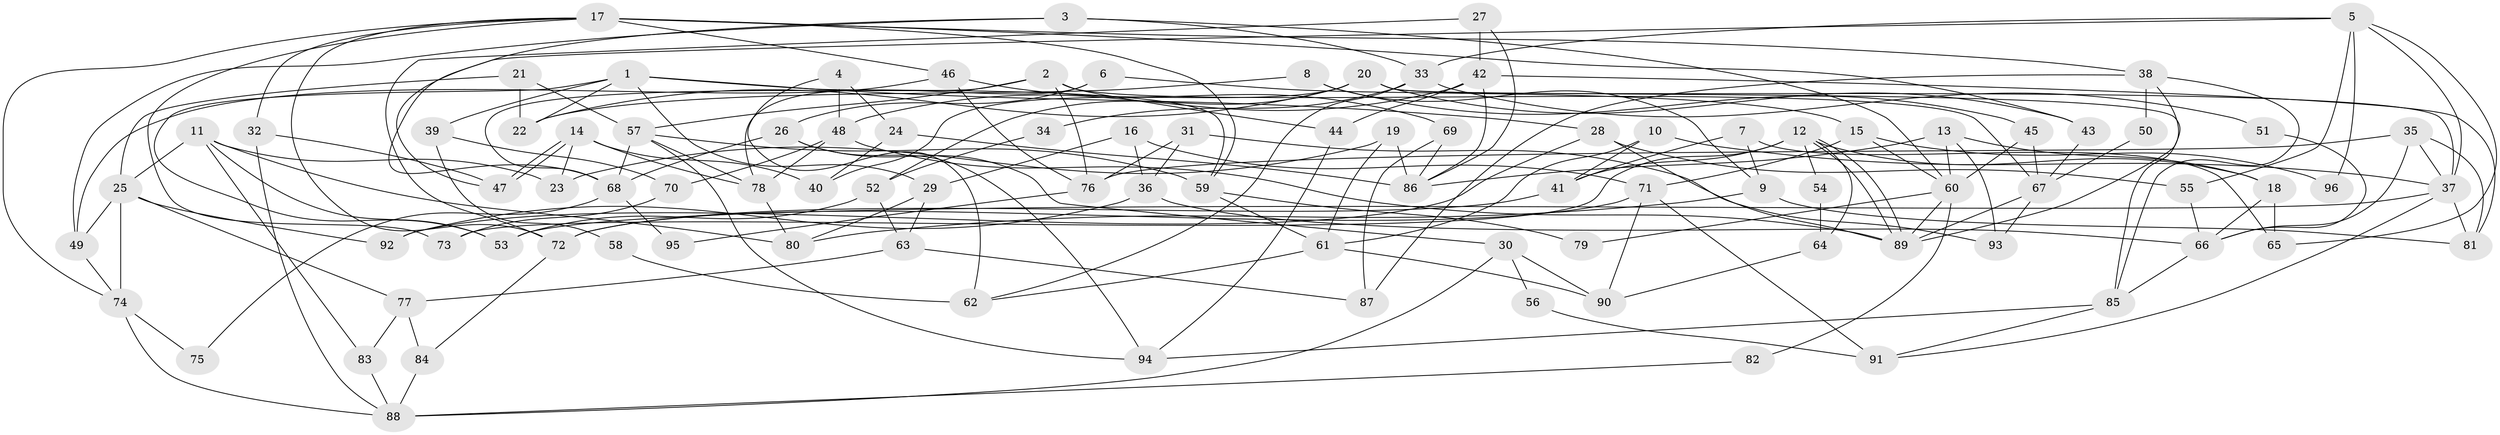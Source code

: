 // Generated by graph-tools (version 1.1) at 2025/35/03/09/25 02:35:57]
// undirected, 96 vertices, 192 edges
graph export_dot {
graph [start="1"]
  node [color=gray90,style=filled];
  1;
  2;
  3;
  4;
  5;
  6;
  7;
  8;
  9;
  10;
  11;
  12;
  13;
  14;
  15;
  16;
  17;
  18;
  19;
  20;
  21;
  22;
  23;
  24;
  25;
  26;
  27;
  28;
  29;
  30;
  31;
  32;
  33;
  34;
  35;
  36;
  37;
  38;
  39;
  40;
  41;
  42;
  43;
  44;
  45;
  46;
  47;
  48;
  49;
  50;
  51;
  52;
  53;
  54;
  55;
  56;
  57;
  58;
  59;
  60;
  61;
  62;
  63;
  64;
  65;
  66;
  67;
  68;
  69;
  70;
  71;
  72;
  73;
  74;
  75;
  76;
  77;
  78;
  79;
  80;
  81;
  82;
  83;
  84;
  85;
  86;
  87;
  88;
  89;
  90;
  91;
  92;
  93;
  94;
  95;
  96;
  1 -- 29;
  1 -- 28;
  1 -- 22;
  1 -- 39;
  1 -- 53;
  1 -- 59;
  2 -- 68;
  2 -- 67;
  2 -- 44;
  2 -- 57;
  2 -- 76;
  3 -- 68;
  3 -- 60;
  3 -- 33;
  3 -- 49;
  4 -- 48;
  4 -- 62;
  4 -- 24;
  5 -- 37;
  5 -- 47;
  5 -- 33;
  5 -- 55;
  5 -- 65;
  5 -- 96;
  6 -- 26;
  6 -- 78;
  6 -- 15;
  7 -- 9;
  7 -- 65;
  7 -- 41;
  8 -- 9;
  8 -- 22;
  8 -- 45;
  9 -- 80;
  9 -- 81;
  10 -- 37;
  10 -- 41;
  10 -- 61;
  11 -- 23;
  11 -- 25;
  11 -- 53;
  11 -- 80;
  11 -- 83;
  12 -- 89;
  12 -- 89;
  12 -- 18;
  12 -- 41;
  12 -- 54;
  12 -- 64;
  12 -- 73;
  13 -- 86;
  13 -- 60;
  13 -- 18;
  13 -- 93;
  14 -- 47;
  14 -- 47;
  14 -- 78;
  14 -- 23;
  14 -- 40;
  15 -- 71;
  15 -- 60;
  15 -- 96;
  16 -- 36;
  16 -- 71;
  16 -- 29;
  17 -- 43;
  17 -- 74;
  17 -- 32;
  17 -- 38;
  17 -- 46;
  17 -- 59;
  17 -- 72;
  17 -- 73;
  18 -- 66;
  18 -- 65;
  19 -- 61;
  19 -- 86;
  19 -- 23;
  20 -- 52;
  20 -- 85;
  20 -- 22;
  20 -- 37;
  20 -- 40;
  20 -- 43;
  21 -- 22;
  21 -- 57;
  21 -- 25;
  24 -- 40;
  24 -- 86;
  25 -- 49;
  25 -- 74;
  25 -- 77;
  25 -- 92;
  26 -- 94;
  26 -- 30;
  26 -- 68;
  27 -- 42;
  27 -- 72;
  27 -- 86;
  28 -- 89;
  28 -- 92;
  28 -- 55;
  29 -- 80;
  29 -- 63;
  30 -- 90;
  30 -- 88;
  30 -- 56;
  31 -- 93;
  31 -- 76;
  31 -- 36;
  32 -- 88;
  32 -- 47;
  33 -- 34;
  33 -- 51;
  33 -- 62;
  34 -- 52;
  35 -- 66;
  35 -- 37;
  35 -- 76;
  35 -- 81;
  36 -- 66;
  36 -- 92;
  37 -- 53;
  37 -- 81;
  37 -- 91;
  38 -- 87;
  38 -- 50;
  38 -- 85;
  38 -- 89;
  39 -- 70;
  39 -- 58;
  41 -- 72;
  42 -- 81;
  42 -- 86;
  42 -- 44;
  42 -- 48;
  43 -- 67;
  44 -- 94;
  45 -- 60;
  45 -- 67;
  46 -- 76;
  46 -- 49;
  46 -- 69;
  48 -- 89;
  48 -- 70;
  48 -- 78;
  49 -- 74;
  50 -- 67;
  51 -- 66;
  52 -- 63;
  52 -- 53;
  54 -- 64;
  55 -- 66;
  56 -- 91;
  57 -- 59;
  57 -- 68;
  57 -- 78;
  57 -- 94;
  58 -- 62;
  59 -- 61;
  59 -- 79;
  60 -- 89;
  60 -- 79;
  60 -- 82;
  61 -- 62;
  61 -- 90;
  63 -- 77;
  63 -- 87;
  64 -- 90;
  66 -- 85;
  67 -- 89;
  67 -- 93;
  68 -- 75;
  68 -- 95;
  69 -- 86;
  69 -- 87;
  70 -- 73;
  71 -- 72;
  71 -- 91;
  71 -- 90;
  72 -- 84;
  74 -- 75;
  74 -- 88;
  76 -- 95;
  77 -- 84;
  77 -- 83;
  78 -- 80;
  82 -- 88;
  83 -- 88;
  84 -- 88;
  85 -- 94;
  85 -- 91;
}

